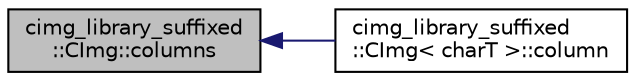 digraph "cimg_library_suffixed::CImg::columns"
{
  edge [fontname="Helvetica",fontsize="10",labelfontname="Helvetica",labelfontsize="10"];
  node [fontname="Helvetica",fontsize="10",shape=record];
  rankdir="LR";
  Node1 [label="cimg_library_suffixed\l::CImg::columns",height=0.2,width=0.4,color="black", fillcolor="grey75", style="filled" fontcolor="black"];
  Node1 -> Node2 [dir="back",color="midnightblue",fontsize="10",style="solid",fontname="Helvetica"];
  Node2 [label="cimg_library_suffixed\l::CImg\< charT \>::column",height=0.2,width=0.4,color="black", fillcolor="white", style="filled",URL="$structcimg__library__suffixed_1_1_c_img.html#aabd19b41a93c611e9d14918022d1d60d",tooltip="Return specified image column ."];
}
